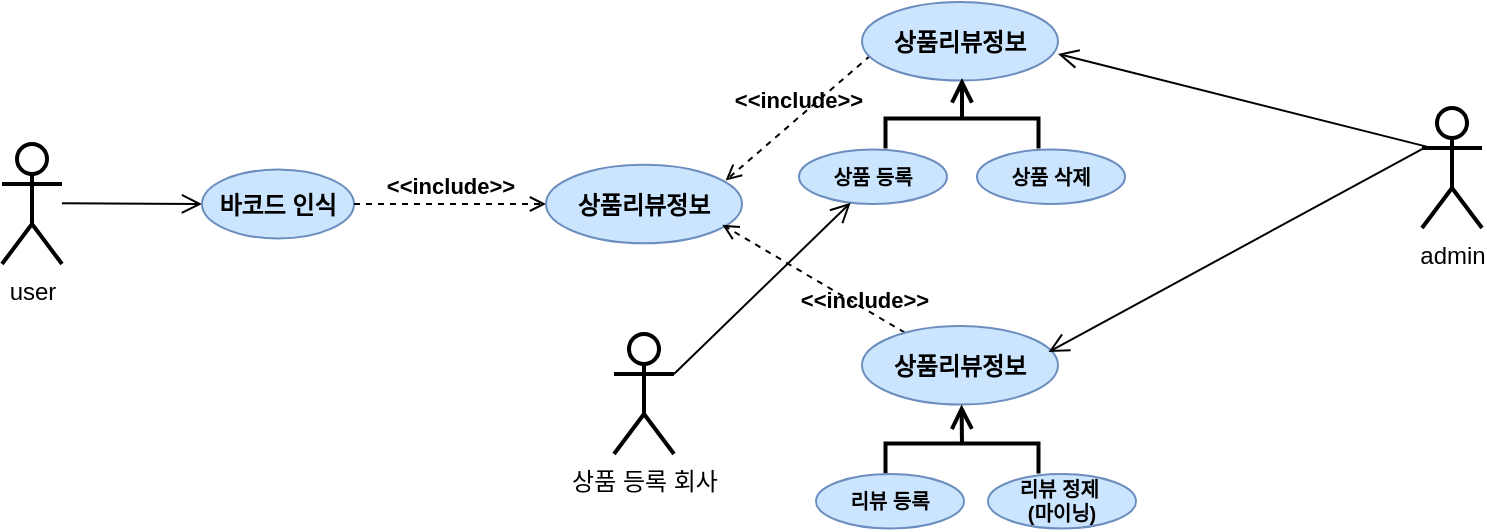 <mxfile version="14.8.6" type="device"><diagram id="I3iaQ4gVobKiRY_saddp" name="Page-1"><mxGraphModel dx="509" dy="313" grid="0" gridSize="10" guides="1" tooltips="1" connect="1" arrows="1" fold="1" page="1" pageScale="1" pageWidth="1169" pageHeight="827" math="0" shadow="0"><root><mxCell id="0"/><mxCell id="1" parent="0"/><mxCell id="1AzE9bKCaNtlnPAf9zdi-1" value="user" style="shape=umlActor;verticalLabelPosition=bottom;verticalAlign=top;html=1;strokeWidth=2;" vertex="1" parent="1"><mxGeometry x="229" y="351" width="30" height="60" as="geometry"/></mxCell><mxCell id="1AzE9bKCaNtlnPAf9zdi-3" value="" style="endArrow=open;startArrow=none;endFill=0;startFill=0;endSize=8;html=1;verticalAlign=bottom;labelBackgroundColor=none;strokeWidth=1;entryX=0;entryY=0.5;entryDx=0;entryDy=0;" edge="1" parent="1" target="1AzE9bKCaNtlnPAf9zdi-4"><mxGeometry width="160" relative="1" as="geometry"><mxPoint x="259" y="380.58" as="sourcePoint"/><mxPoint x="386" y="381" as="targetPoint"/></mxGeometry></mxCell><mxCell id="1AzE9bKCaNtlnPAf9zdi-4" value="바코드 인식" style="ellipse;strokeColor=#6c8ebf;fillColor=#CCE5FF;fontStyle=1" vertex="1" parent="1"><mxGeometry x="329" y="363.75" width="76" height="34.5" as="geometry"/></mxCell><mxCell id="1AzE9bKCaNtlnPAf9zdi-7" value="&amp;lt;&amp;lt;include&amp;gt;&amp;gt;" style="html=1;verticalAlign=bottom;labelBackgroundColor=none;endArrow=open;endFill=0;dashed=1;exitX=1;exitY=0.5;exitDx=0;exitDy=0;entryX=0;entryY=0.5;entryDx=0;entryDy=0;fontStyle=1" edge="1" parent="1" source="1AzE9bKCaNtlnPAf9zdi-4" target="1AzE9bKCaNtlnPAf9zdi-8"><mxGeometry width="160" relative="1" as="geometry"><mxPoint x="385" y="490" as="sourcePoint"/><mxPoint x="509" y="381" as="targetPoint"/></mxGeometry></mxCell><mxCell id="1AzE9bKCaNtlnPAf9zdi-8" value="상품리뷰정보" style="ellipse;strokeColor=#6c8ebf;fillColor=#CCE5FF;fontStyle=1" vertex="1" parent="1"><mxGeometry x="501" y="361.38" width="98" height="39.25" as="geometry"/></mxCell><mxCell id="1AzE9bKCaNtlnPAf9zdi-9" value="&amp;lt;&amp;lt;include&amp;gt;&amp;gt;" style="html=1;verticalAlign=bottom;labelBackgroundColor=none;endArrow=open;endFill=0;dashed=1;entryX=0.916;entryY=0.202;entryDx=0;entryDy=0;entryPerimeter=0;exitX=0.044;exitY=0.68;exitDx=0;exitDy=0;exitPerimeter=0;fontStyle=1" edge="1" parent="1" source="1AzE9bKCaNtlnPAf9zdi-11" target="1AzE9bKCaNtlnPAf9zdi-8"><mxGeometry width="160" relative="1" as="geometry"><mxPoint x="704" y="315" as="sourcePoint"/><mxPoint x="678" y="408" as="targetPoint"/></mxGeometry></mxCell><mxCell id="1AzE9bKCaNtlnPAf9zdi-10" value="&amp;lt;&amp;lt;include&amp;gt;&amp;gt;" style="html=1;verticalAlign=bottom;labelBackgroundColor=none;endArrow=open;endFill=0;dashed=1;entryX=0.9;entryY=0.765;entryDx=0;entryDy=0;entryPerimeter=0;fontStyle=1" edge="1" parent="1" source="1AzE9bKCaNtlnPAf9zdi-12" target="1AzE9bKCaNtlnPAf9zdi-8"><mxGeometry x="-0.597" y="4" width="160" relative="1" as="geometry"><mxPoint x="685" y="419" as="sourcePoint"/><mxPoint x="590.768" y="369.308" as="targetPoint"/><Array as="points"/><mxPoint as="offset"/></mxGeometry></mxCell><mxCell id="1AzE9bKCaNtlnPAf9zdi-11" value="상품리뷰정보" style="ellipse;strokeColor=#6c8ebf;fillColor=#CCE5FF;fontStyle=1" vertex="1" parent="1"><mxGeometry x="659" y="280" width="98" height="39.25" as="geometry"/></mxCell><mxCell id="1AzE9bKCaNtlnPAf9zdi-12" value="상품리뷰정보" style="ellipse;strokeColor=#6c8ebf;fillColor=#CCE5FF;fontStyle=1" vertex="1" parent="1"><mxGeometry x="659" y="442" width="98" height="39.25" as="geometry"/></mxCell><mxCell id="1AzE9bKCaNtlnPAf9zdi-13" value="admin" style="shape=umlActor;verticalLabelPosition=bottom;verticalAlign=top;html=1;fillColor=none;strokeWidth=2;" vertex="1" parent="1"><mxGeometry x="939" y="333" width="30" height="60" as="geometry"/></mxCell><mxCell id="1AzE9bKCaNtlnPAf9zdi-15" value="" style="endArrow=open;startArrow=none;endFill=0;startFill=0;endSize=8;html=1;verticalAlign=bottom;labelBackgroundColor=none;strokeWidth=1;entryX=1;entryY=0.662;entryDx=0;entryDy=0;entryPerimeter=0;exitX=0.078;exitY=0.322;exitDx=0;exitDy=0;exitPerimeter=0;fontStyle=1" edge="1" parent="1" source="1AzE9bKCaNtlnPAf9zdi-13" target="1AzE9bKCaNtlnPAf9zdi-11"><mxGeometry width="160" relative="1" as="geometry"><mxPoint x="939" y="351" as="sourcePoint"/><mxPoint x="933" y="283" as="targetPoint"/><Array as="points"/></mxGeometry></mxCell><mxCell id="1AzE9bKCaNtlnPAf9zdi-16" value="" style="endArrow=open;startArrow=none;endFill=0;startFill=0;endSize=8;html=1;verticalAlign=bottom;labelBackgroundColor=none;strokeWidth=1;entryX=0.952;entryY=0.331;entryDx=0;entryDy=0;entryPerimeter=0;exitX=0.078;exitY=0.322;exitDx=0;exitDy=0;exitPerimeter=0;fontStyle=1" edge="1" parent="1" source="1AzE9bKCaNtlnPAf9zdi-13" target="1AzE9bKCaNtlnPAf9zdi-12"><mxGeometry width="160" relative="1" as="geometry"><mxPoint x="939" y="351" as="sourcePoint"/><mxPoint x="933" y="283" as="targetPoint"/><Array as="points"/></mxGeometry></mxCell><mxCell id="1AzE9bKCaNtlnPAf9zdi-17" value="" style="strokeWidth=2;html=1;shape=mxgraph.flowchart.annotation_1;align=left;pointerEvents=1;fillColor=none;rotation=90;fontStyle=1" vertex="1" parent="1"><mxGeometry x="701.5" y="307.5" width="15" height="76.5" as="geometry"/></mxCell><mxCell id="1AzE9bKCaNtlnPAf9zdi-18" value="" style="endArrow=open;startArrow=none;endFill=0;startFill=0;endSize=8;html=1;verticalAlign=bottom;labelBackgroundColor=none;strokeWidth=2;exitX=0;exitY=0.5;exitDx=0;exitDy=0;exitPerimeter=0;entryX=0.51;entryY=0.969;entryDx=0;entryDy=0;entryPerimeter=0;fontStyle=1" edge="1" parent="1" source="1AzE9bKCaNtlnPAf9zdi-17" target="1AzE9bKCaNtlnPAf9zdi-11"><mxGeometry width="160" relative="1" as="geometry"><mxPoint x="708" y="338" as="sourcePoint"/><mxPoint x="708.25" y="317.25" as="targetPoint"/><Array as="points"/></mxGeometry></mxCell><mxCell id="1AzE9bKCaNtlnPAf9zdi-23" value="" style="strokeWidth=2;html=1;shape=mxgraph.flowchart.annotation_1;align=left;pointerEvents=1;fillColor=none;rotation=90;fontStyle=1" vertex="1" parent="1"><mxGeometry x="701.5" y="470" width="15" height="76.5" as="geometry"/></mxCell><mxCell id="1AzE9bKCaNtlnPAf9zdi-24" value="" style="endArrow=open;startArrow=none;endFill=0;startFill=0;endSize=8;html=1;verticalAlign=bottom;labelBackgroundColor=none;strokeWidth=2;exitX=0.034;exitY=0.5;exitDx=0;exitDy=0;exitPerimeter=0;entryX=0.51;entryY=0.969;entryDx=0;entryDy=0;entryPerimeter=0;fontStyle=1" edge="1" parent="1" source="1AzE9bKCaNtlnPAf9zdi-23"><mxGeometry width="160" relative="1" as="geometry"><mxPoint x="708.82" y="501.47" as="sourcePoint"/><mxPoint x="708.8" y="481.253" as="targetPoint"/><Array as="points"/></mxGeometry></mxCell><mxCell id="1AzE9bKCaNtlnPAf9zdi-25" value="상품 등록" style="ellipse;strokeColor=#6c8ebf;fillColor=#CCE5FF;fontSize=10;fontStyle=1" vertex="1" parent="1"><mxGeometry x="627.5" y="353.75" width="74" height="27.25" as="geometry"/></mxCell><mxCell id="1AzE9bKCaNtlnPAf9zdi-26" value="상품 삭제" style="ellipse;strokeColor=#6c8ebf;fillColor=#CCE5FF;fontSize=10;fontStyle=1" vertex="1" parent="1"><mxGeometry x="716.5" y="353.75" width="74" height="27.25" as="geometry"/></mxCell><mxCell id="1AzE9bKCaNtlnPAf9zdi-27" value="리뷰 등록" style="ellipse;strokeColor=#6c8ebf;fillColor=#CCE5FF;fontSize=10;fontStyle=1" vertex="1" parent="1"><mxGeometry x="636" y="516" width="74" height="27.25" as="geometry"/></mxCell><mxCell id="1AzE9bKCaNtlnPAf9zdi-28" value="리뷰 정제 &#10;(마이닝)" style="ellipse;strokeColor=#6c8ebf;fillColor=#CCE5FF;fontSize=10;fontStyle=1" vertex="1" parent="1"><mxGeometry x="722" y="516" width="74" height="27.25" as="geometry"/></mxCell><mxCell id="1AzE9bKCaNtlnPAf9zdi-29" value="상품 등록 회사" style="shape=umlActor;verticalLabelPosition=bottom;verticalAlign=top;html=1;fillColor=none;strokeWidth=2;" vertex="1" parent="1"><mxGeometry x="535" y="446" width="30" height="60" as="geometry"/></mxCell><mxCell id="1AzE9bKCaNtlnPAf9zdi-30" value="" style="endArrow=open;startArrow=none;endFill=0;startFill=0;endSize=8;html=1;verticalAlign=bottom;labelBackgroundColor=none;strokeWidth=1;entryX=0.349;entryY=0.976;entryDx=0;entryDy=0;entryPerimeter=0;exitX=1;exitY=0.333;exitDx=0;exitDy=0;exitPerimeter=0;fontStyle=1" edge="1" parent="1" source="1AzE9bKCaNtlnPAf9zdi-29" target="1AzE9bKCaNtlnPAf9zdi-25"><mxGeometry width="160" relative="1" as="geometry"><mxPoint x="951.34" y="362.32" as="sourcePoint"/><mxPoint x="762.296" y="464.992" as="targetPoint"/><Array as="points"/></mxGeometry></mxCell></root></mxGraphModel></diagram></mxfile>
